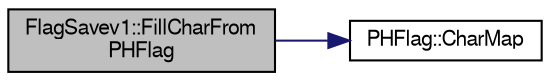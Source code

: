 digraph "FlagSavev1::FillCharFromPHFlag"
{
  bgcolor="transparent";
  edge [fontname="FreeSans",fontsize="10",labelfontname="FreeSans",labelfontsize="10"];
  node [fontname="FreeSans",fontsize="10",shape=record];
  rankdir="LR";
  Node1 [label="FlagSavev1::FillCharFrom\lPHFlag",height=0.2,width=0.4,color="black", fillcolor="grey75", style="filled" fontcolor="black"];
  Node1 -> Node2 [color="midnightblue",fontsize="10",style="solid",fontname="FreeSans"];
  Node2 [label="PHFlag::CharMap",height=0.2,width=0.4,color="black",URL="$d1/da8/classPHFlag.html#ad024c6dfaaaceeb276934cde61323cf0"];
}
